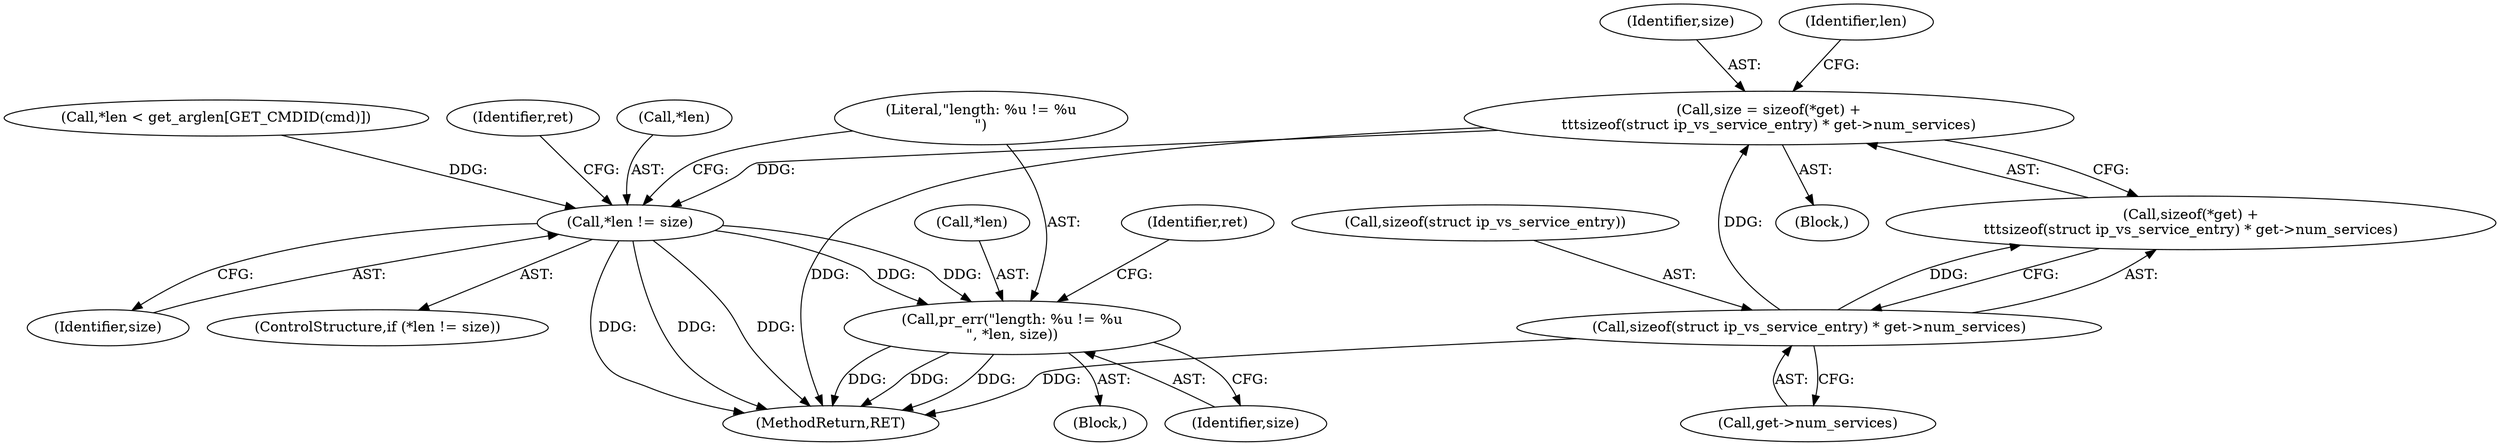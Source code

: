 digraph "0_linux_04bcef2a83f40c6db24222b27a52892cba39dffb@API" {
"1000257" [label="(Call,size = sizeof(*get) +\n\t\t\tsizeof(struct ip_vs_service_entry) * get->num_services)"];
"1000263" [label="(Call,sizeof(struct ip_vs_service_entry) * get->num_services)"];
"1000270" [label="(Call,*len != size)"];
"1000275" [label="(Call,pr_err(\"length: %u != %u\n\", *len, size))"];
"1000263" [label="(Call,sizeof(struct ip_vs_service_entry) * get->num_services)"];
"1000131" [label="(Call,*len < get_arglen[GET_CMDID(cmd)])"];
"1000276" [label="(Literal,\"length: %u != %u\n\")"];
"1000259" [label="(Call,sizeof(*get) +\n\t\t\tsizeof(struct ip_vs_service_entry) * get->num_services)"];
"1000286" [label="(Identifier,ret)"];
"1000258" [label="(Identifier,size)"];
"1000249" [label="(Block,)"];
"1000271" [label="(Call,*len)"];
"1000520" [label="(MethodReturn,RET)"];
"1000279" [label="(Identifier,size)"];
"1000281" [label="(Identifier,ret)"];
"1000257" [label="(Call,size = sizeof(*get) +\n\t\t\tsizeof(struct ip_vs_service_entry) * get->num_services)"];
"1000273" [label="(Identifier,size)"];
"1000270" [label="(Call,*len != size)"];
"1000277" [label="(Call,*len)"];
"1000264" [label="(Call,sizeof(struct ip_vs_service_entry))"];
"1000269" [label="(ControlStructure,if (*len != size))"];
"1000275" [label="(Call,pr_err(\"length: %u != %u\n\", *len, size))"];
"1000272" [label="(Identifier,len)"];
"1000274" [label="(Block,)"];
"1000266" [label="(Call,get->num_services)"];
"1000257" -> "1000249"  [label="AST: "];
"1000257" -> "1000259"  [label="CFG: "];
"1000258" -> "1000257"  [label="AST: "];
"1000259" -> "1000257"  [label="AST: "];
"1000272" -> "1000257"  [label="CFG: "];
"1000257" -> "1000520"  [label="DDG: "];
"1000263" -> "1000257"  [label="DDG: "];
"1000257" -> "1000270"  [label="DDG: "];
"1000263" -> "1000259"  [label="AST: "];
"1000263" -> "1000266"  [label="CFG: "];
"1000264" -> "1000263"  [label="AST: "];
"1000266" -> "1000263"  [label="AST: "];
"1000259" -> "1000263"  [label="CFG: "];
"1000263" -> "1000520"  [label="DDG: "];
"1000263" -> "1000259"  [label="DDG: "];
"1000270" -> "1000269"  [label="AST: "];
"1000270" -> "1000273"  [label="CFG: "];
"1000271" -> "1000270"  [label="AST: "];
"1000273" -> "1000270"  [label="AST: "];
"1000276" -> "1000270"  [label="CFG: "];
"1000286" -> "1000270"  [label="CFG: "];
"1000270" -> "1000520"  [label="DDG: "];
"1000270" -> "1000520"  [label="DDG: "];
"1000270" -> "1000520"  [label="DDG: "];
"1000131" -> "1000270"  [label="DDG: "];
"1000270" -> "1000275"  [label="DDG: "];
"1000270" -> "1000275"  [label="DDG: "];
"1000275" -> "1000274"  [label="AST: "];
"1000275" -> "1000279"  [label="CFG: "];
"1000276" -> "1000275"  [label="AST: "];
"1000277" -> "1000275"  [label="AST: "];
"1000279" -> "1000275"  [label="AST: "];
"1000281" -> "1000275"  [label="CFG: "];
"1000275" -> "1000520"  [label="DDG: "];
"1000275" -> "1000520"  [label="DDG: "];
"1000275" -> "1000520"  [label="DDG: "];
}

